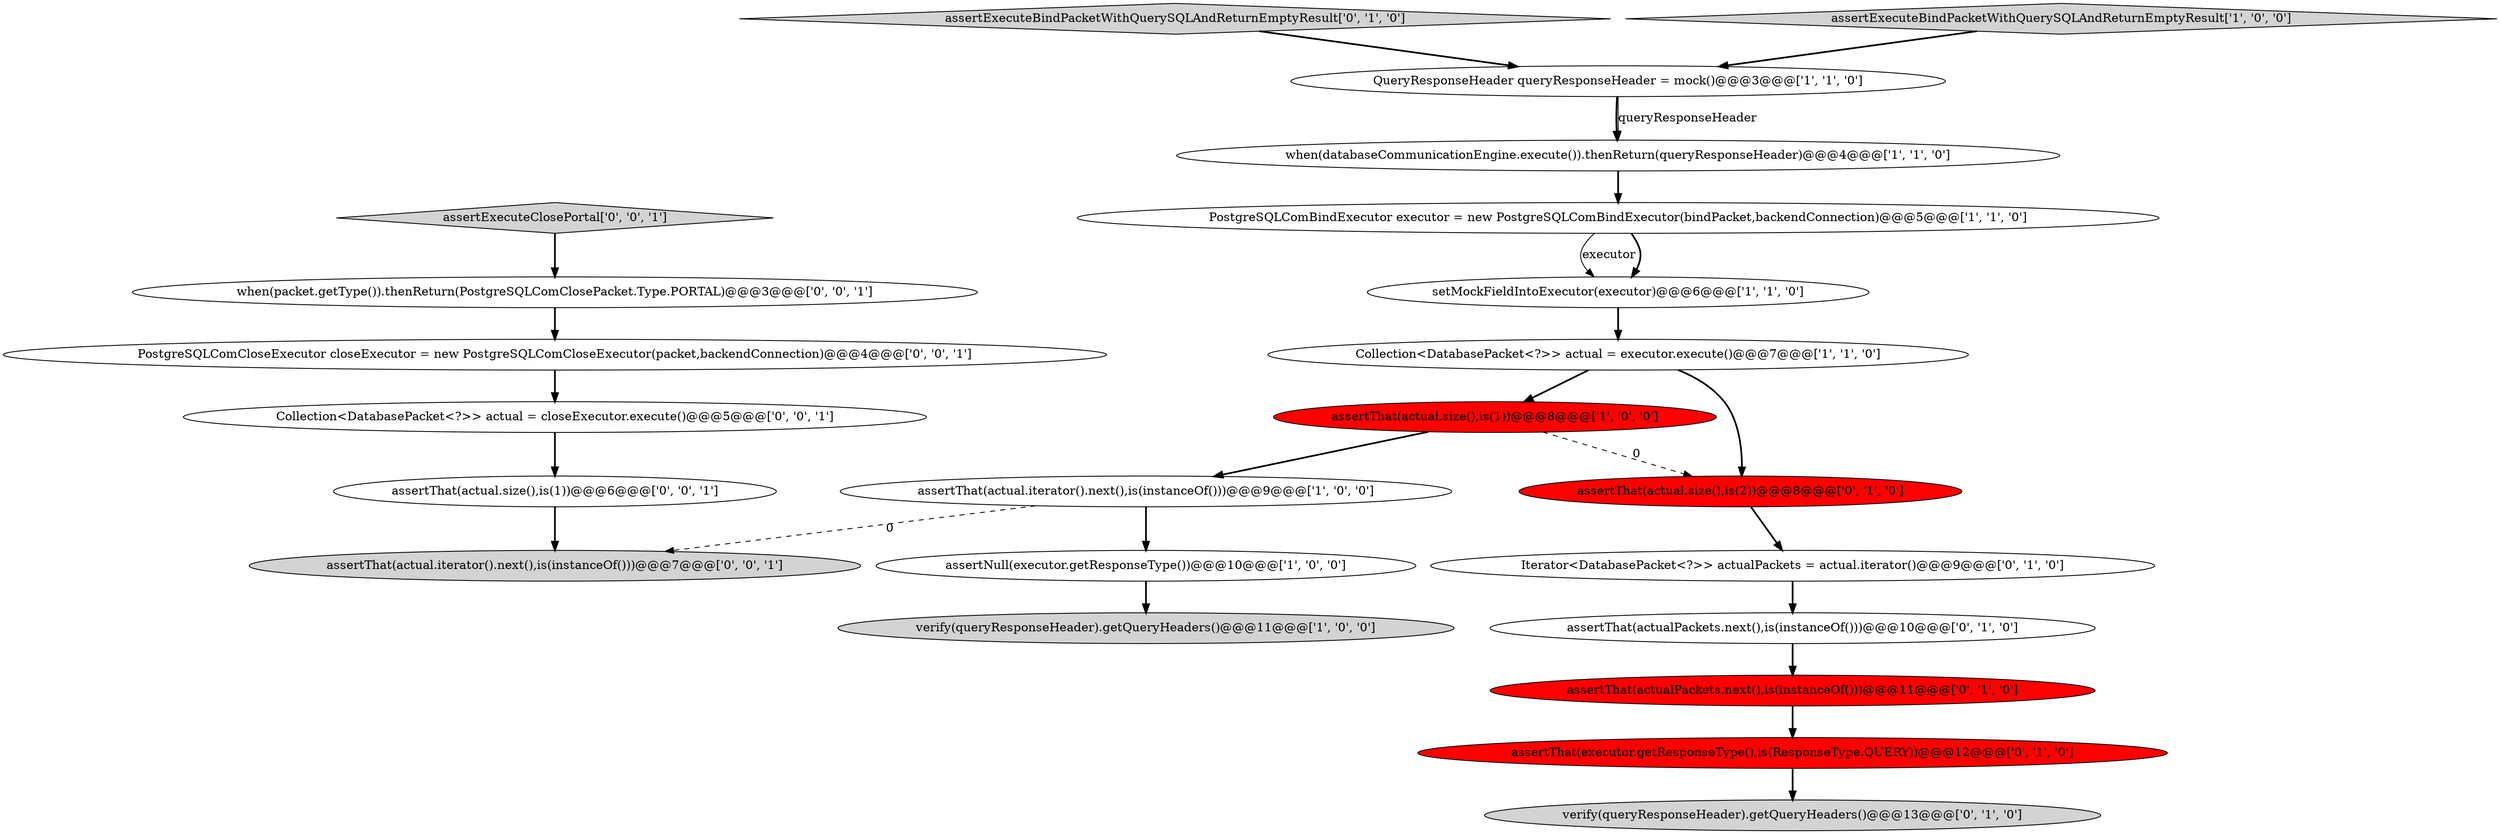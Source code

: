 digraph {
4 [style = filled, label = "assertNull(executor.getResponseType())@@@10@@@['1', '0', '0']", fillcolor = white, shape = ellipse image = "AAA0AAABBB1BBB"];
6 [style = filled, label = "when(databaseCommunicationEngine.execute()).thenReturn(queryResponseHeader)@@@4@@@['1', '1', '0']", fillcolor = white, shape = ellipse image = "AAA0AAABBB1BBB"];
18 [style = filled, label = "assertThat(actual.iterator().next(),is(instanceOf()))@@@7@@@['0', '0', '1']", fillcolor = lightgray, shape = ellipse image = "AAA0AAABBB3BBB"];
8 [style = filled, label = "assertThat(actual.iterator().next(),is(instanceOf()))@@@9@@@['1', '0', '0']", fillcolor = white, shape = ellipse image = "AAA0AAABBB1BBB"];
12 [style = filled, label = "assertExecuteBindPacketWithQuerySQLAndReturnEmptyResult['0', '1', '0']", fillcolor = lightgray, shape = diamond image = "AAA0AAABBB2BBB"];
5 [style = filled, label = "verify(queryResponseHeader).getQueryHeaders()@@@11@@@['1', '0', '0']", fillcolor = lightgray, shape = ellipse image = "AAA0AAABBB1BBB"];
10 [style = filled, label = "assertThat(actual.size(),is(2))@@@8@@@['0', '1', '0']", fillcolor = red, shape = ellipse image = "AAA1AAABBB2BBB"];
11 [style = filled, label = "assertThat(actualPackets.next(),is(instanceOf()))@@@11@@@['0', '1', '0']", fillcolor = red, shape = ellipse image = "AAA1AAABBB2BBB"];
22 [style = filled, label = "assertThat(actual.size(),is(1))@@@6@@@['0', '0', '1']", fillcolor = white, shape = ellipse image = "AAA0AAABBB3BBB"];
21 [style = filled, label = "Collection<DatabasePacket<?>> actual = closeExecutor.execute()@@@5@@@['0', '0', '1']", fillcolor = white, shape = ellipse image = "AAA0AAABBB3BBB"];
20 [style = filled, label = "PostgreSQLComCloseExecutor closeExecutor = new PostgreSQLComCloseExecutor(packet,backendConnection)@@@4@@@['0', '0', '1']", fillcolor = white, shape = ellipse image = "AAA0AAABBB3BBB"];
7 [style = filled, label = "QueryResponseHeader queryResponseHeader = mock()@@@3@@@['1', '1', '0']", fillcolor = white, shape = ellipse image = "AAA0AAABBB1BBB"];
2 [style = filled, label = "setMockFieldIntoExecutor(executor)@@@6@@@['1', '1', '0']", fillcolor = white, shape = ellipse image = "AAA0AAABBB1BBB"];
0 [style = filled, label = "assertThat(actual.size(),is(1))@@@8@@@['1', '0', '0']", fillcolor = red, shape = ellipse image = "AAA1AAABBB1BBB"];
1 [style = filled, label = "assertExecuteBindPacketWithQuerySQLAndReturnEmptyResult['1', '0', '0']", fillcolor = lightgray, shape = diamond image = "AAA0AAABBB1BBB"];
9 [style = filled, label = "PostgreSQLComBindExecutor executor = new PostgreSQLComBindExecutor(bindPacket,backendConnection)@@@5@@@['1', '1', '0']", fillcolor = white, shape = ellipse image = "AAA0AAABBB1BBB"];
14 [style = filled, label = "Iterator<DatabasePacket<?>> actualPackets = actual.iterator()@@@9@@@['0', '1', '0']", fillcolor = white, shape = ellipse image = "AAA0AAABBB2BBB"];
15 [style = filled, label = "assertThat(actualPackets.next(),is(instanceOf()))@@@10@@@['0', '1', '0']", fillcolor = white, shape = ellipse image = "AAA0AAABBB2BBB"];
17 [style = filled, label = "assertExecuteClosePortal['0', '0', '1']", fillcolor = lightgray, shape = diamond image = "AAA0AAABBB3BBB"];
3 [style = filled, label = "Collection<DatabasePacket<?>> actual = executor.execute()@@@7@@@['1', '1', '0']", fillcolor = white, shape = ellipse image = "AAA0AAABBB1BBB"];
16 [style = filled, label = "verify(queryResponseHeader).getQueryHeaders()@@@13@@@['0', '1', '0']", fillcolor = lightgray, shape = ellipse image = "AAA0AAABBB2BBB"];
19 [style = filled, label = "when(packet.getType()).thenReturn(PostgreSQLComClosePacket.Type.PORTAL)@@@3@@@['0', '0', '1']", fillcolor = white, shape = ellipse image = "AAA0AAABBB3BBB"];
13 [style = filled, label = "assertThat(executor.getResponseType(),is(ResponseType.QUERY))@@@12@@@['0', '1', '0']", fillcolor = red, shape = ellipse image = "AAA1AAABBB2BBB"];
10->14 [style = bold, label=""];
9->2 [style = bold, label=""];
19->20 [style = bold, label=""];
2->3 [style = bold, label=""];
1->7 [style = bold, label=""];
13->16 [style = bold, label=""];
12->7 [style = bold, label=""];
17->19 [style = bold, label=""];
3->0 [style = bold, label=""];
0->10 [style = dashed, label="0"];
20->21 [style = bold, label=""];
3->10 [style = bold, label=""];
9->2 [style = solid, label="executor"];
22->18 [style = bold, label=""];
15->11 [style = bold, label=""];
21->22 [style = bold, label=""];
11->13 [style = bold, label=""];
7->6 [style = bold, label=""];
0->8 [style = bold, label=""];
8->18 [style = dashed, label="0"];
14->15 [style = bold, label=""];
7->6 [style = solid, label="queryResponseHeader"];
8->4 [style = bold, label=""];
6->9 [style = bold, label=""];
4->5 [style = bold, label=""];
}
